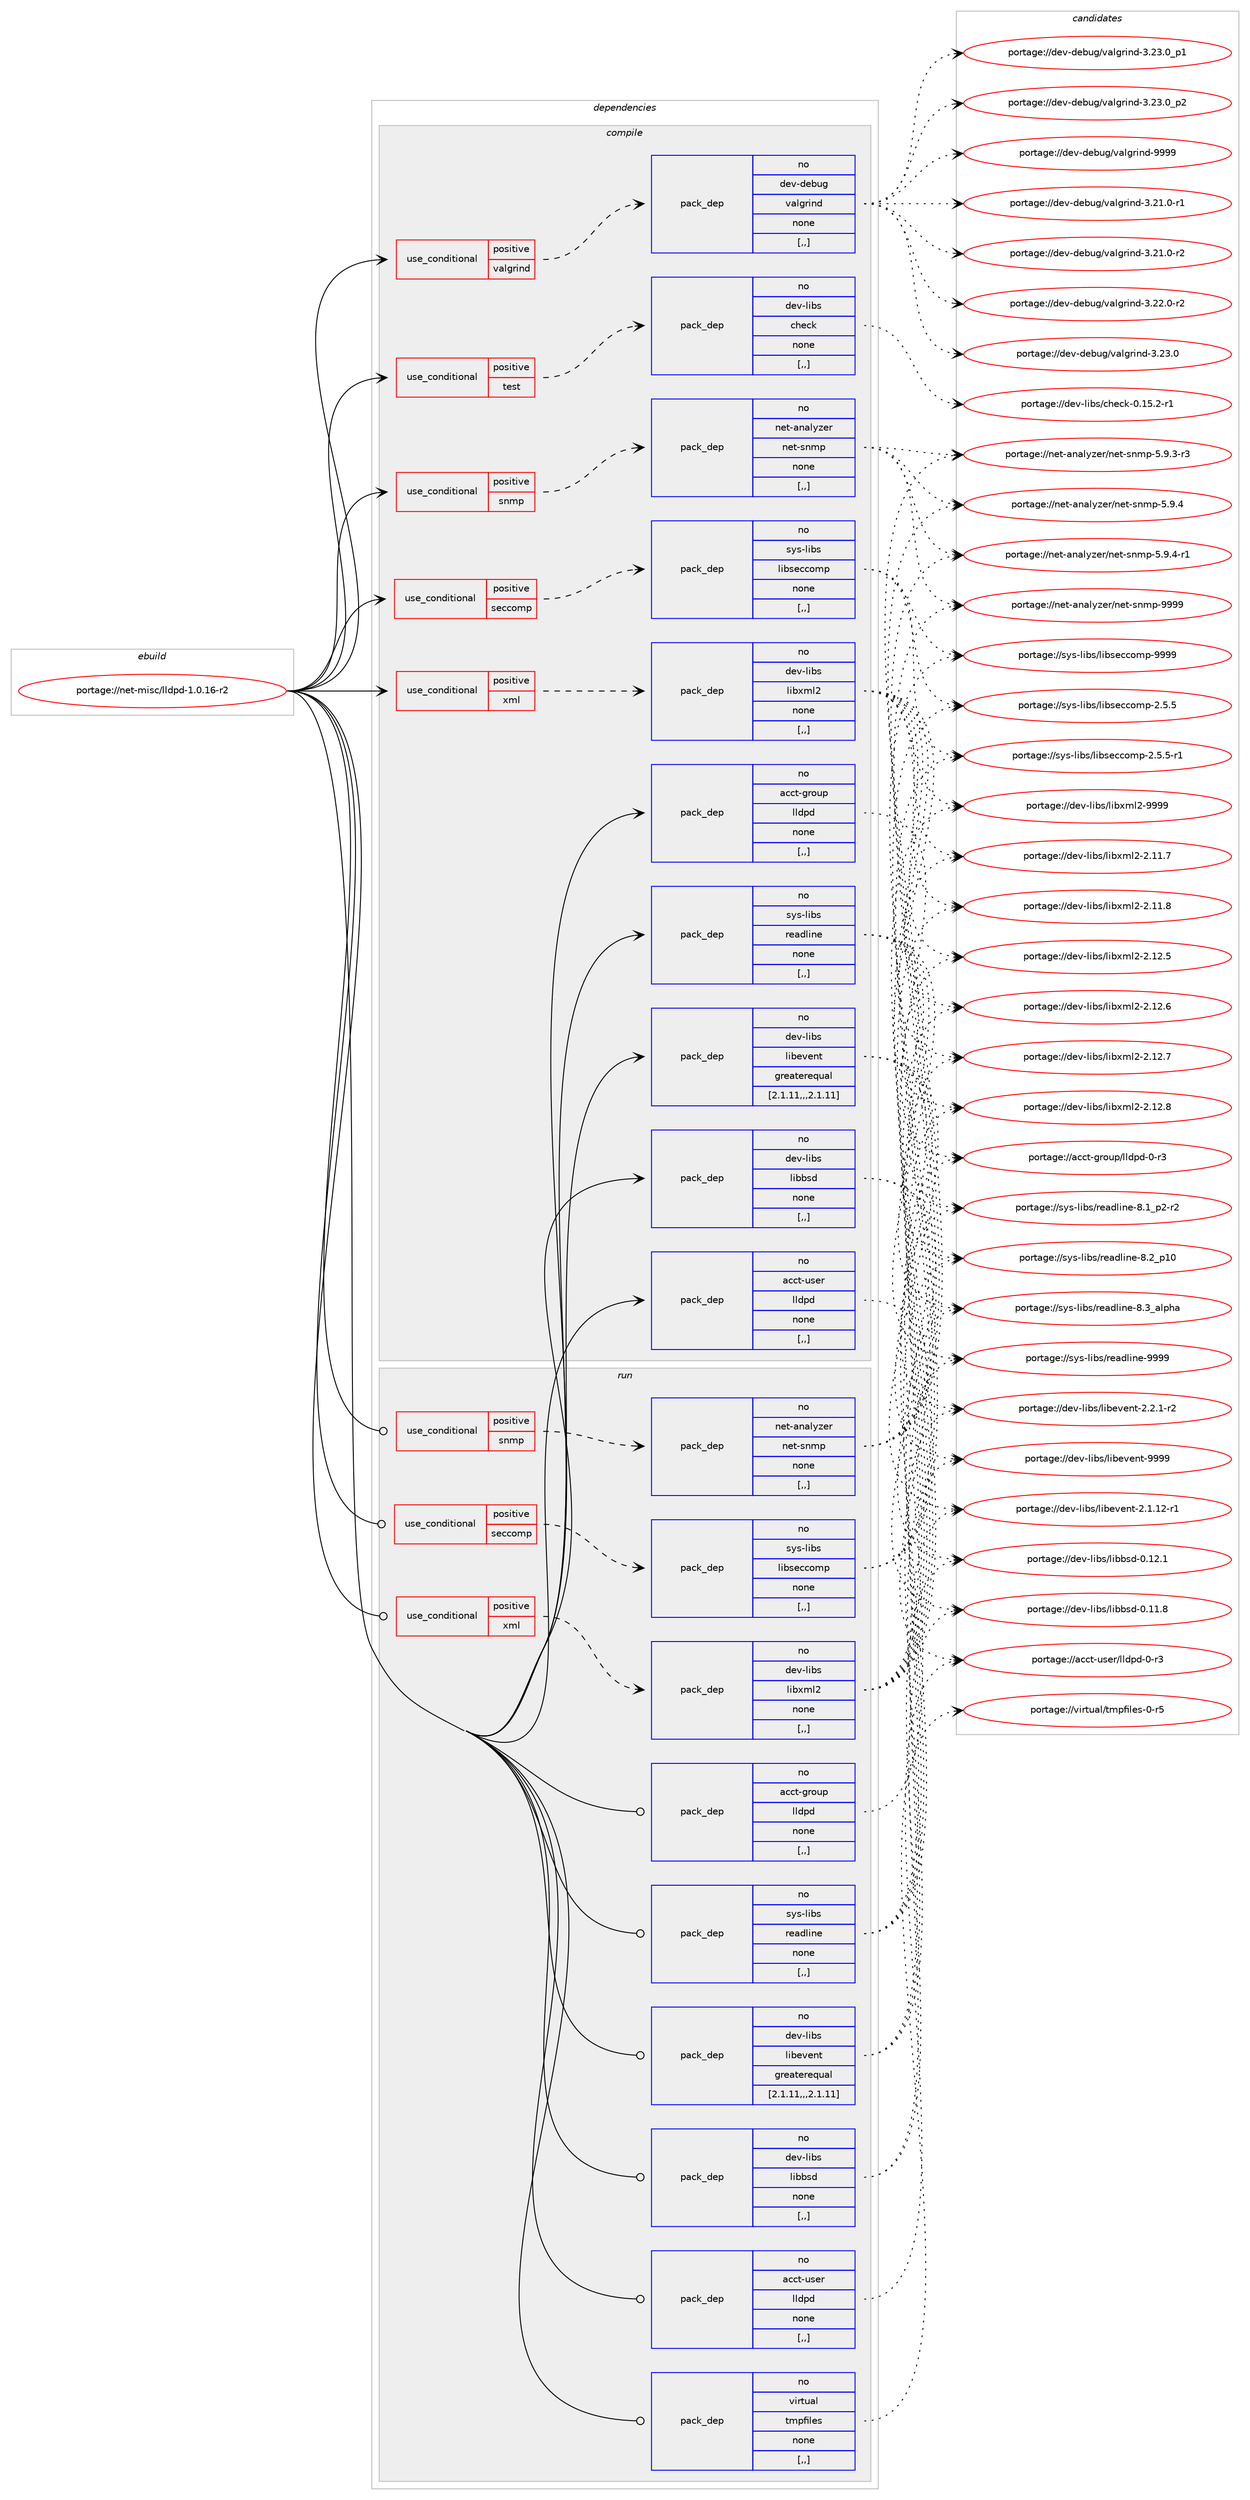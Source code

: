 digraph prolog {

# *************
# Graph options
# *************

newrank=true;
concentrate=true;
compound=true;
graph [rankdir=LR,fontname=Helvetica,fontsize=10,ranksep=1.5];#, ranksep=2.5, nodesep=0.2];
edge  [arrowhead=vee];
node  [fontname=Helvetica,fontsize=10];

# **********
# The ebuild
# **********

subgraph cluster_leftcol {
color=gray;
rank=same;
label=<<i>ebuild</i>>;
id [label="portage://net-misc/lldpd-1.0.16-r2", color=red, width=4, href="../net-misc/lldpd-1.0.16-r2.svg"];
}

# ****************
# The dependencies
# ****************

subgraph cluster_midcol {
color=gray;
label=<<i>dependencies</i>>;
subgraph cluster_compile {
fillcolor="#eeeeee";
style=filled;
label=<<i>compile</i>>;
subgraph cond95429 {
dependency362827 [label=<<TABLE BORDER="0" CELLBORDER="1" CELLSPACING="0" CELLPADDING="4"><TR><TD ROWSPAN="3" CELLPADDING="10">use_conditional</TD></TR><TR><TD>positive</TD></TR><TR><TD>seccomp</TD></TR></TABLE>>, shape=none, color=red];
subgraph pack264783 {
dependency362828 [label=<<TABLE BORDER="0" CELLBORDER="1" CELLSPACING="0" CELLPADDING="4" WIDTH="220"><TR><TD ROWSPAN="6" CELLPADDING="30">pack_dep</TD></TR><TR><TD WIDTH="110">no</TD></TR><TR><TD>sys-libs</TD></TR><TR><TD>libseccomp</TD></TR><TR><TD>none</TD></TR><TR><TD>[,,]</TD></TR></TABLE>>, shape=none, color=blue];
}
dependency362827:e -> dependency362828:w [weight=20,style="dashed",arrowhead="vee"];
}
id:e -> dependency362827:w [weight=20,style="solid",arrowhead="vee"];
subgraph cond95430 {
dependency362829 [label=<<TABLE BORDER="0" CELLBORDER="1" CELLSPACING="0" CELLPADDING="4"><TR><TD ROWSPAN="3" CELLPADDING="10">use_conditional</TD></TR><TR><TD>positive</TD></TR><TR><TD>snmp</TD></TR></TABLE>>, shape=none, color=red];
subgraph pack264784 {
dependency362830 [label=<<TABLE BORDER="0" CELLBORDER="1" CELLSPACING="0" CELLPADDING="4" WIDTH="220"><TR><TD ROWSPAN="6" CELLPADDING="30">pack_dep</TD></TR><TR><TD WIDTH="110">no</TD></TR><TR><TD>net-analyzer</TD></TR><TR><TD>net-snmp</TD></TR><TR><TD>none</TD></TR><TR><TD>[,,]</TD></TR></TABLE>>, shape=none, color=blue];
}
dependency362829:e -> dependency362830:w [weight=20,style="dashed",arrowhead="vee"];
}
id:e -> dependency362829:w [weight=20,style="solid",arrowhead="vee"];
subgraph cond95431 {
dependency362831 [label=<<TABLE BORDER="0" CELLBORDER="1" CELLSPACING="0" CELLPADDING="4"><TR><TD ROWSPAN="3" CELLPADDING="10">use_conditional</TD></TR><TR><TD>positive</TD></TR><TR><TD>test</TD></TR></TABLE>>, shape=none, color=red];
subgraph pack264785 {
dependency362832 [label=<<TABLE BORDER="0" CELLBORDER="1" CELLSPACING="0" CELLPADDING="4" WIDTH="220"><TR><TD ROWSPAN="6" CELLPADDING="30">pack_dep</TD></TR><TR><TD WIDTH="110">no</TD></TR><TR><TD>dev-libs</TD></TR><TR><TD>check</TD></TR><TR><TD>none</TD></TR><TR><TD>[,,]</TD></TR></TABLE>>, shape=none, color=blue];
}
dependency362831:e -> dependency362832:w [weight=20,style="dashed",arrowhead="vee"];
}
id:e -> dependency362831:w [weight=20,style="solid",arrowhead="vee"];
subgraph cond95432 {
dependency362833 [label=<<TABLE BORDER="0" CELLBORDER="1" CELLSPACING="0" CELLPADDING="4"><TR><TD ROWSPAN="3" CELLPADDING="10">use_conditional</TD></TR><TR><TD>positive</TD></TR><TR><TD>valgrind</TD></TR></TABLE>>, shape=none, color=red];
subgraph pack264786 {
dependency362834 [label=<<TABLE BORDER="0" CELLBORDER="1" CELLSPACING="0" CELLPADDING="4" WIDTH="220"><TR><TD ROWSPAN="6" CELLPADDING="30">pack_dep</TD></TR><TR><TD WIDTH="110">no</TD></TR><TR><TD>dev-debug</TD></TR><TR><TD>valgrind</TD></TR><TR><TD>none</TD></TR><TR><TD>[,,]</TD></TR></TABLE>>, shape=none, color=blue];
}
dependency362833:e -> dependency362834:w [weight=20,style="dashed",arrowhead="vee"];
}
id:e -> dependency362833:w [weight=20,style="solid",arrowhead="vee"];
subgraph cond95433 {
dependency362835 [label=<<TABLE BORDER="0" CELLBORDER="1" CELLSPACING="0" CELLPADDING="4"><TR><TD ROWSPAN="3" CELLPADDING="10">use_conditional</TD></TR><TR><TD>positive</TD></TR><TR><TD>xml</TD></TR></TABLE>>, shape=none, color=red];
subgraph pack264787 {
dependency362836 [label=<<TABLE BORDER="0" CELLBORDER="1" CELLSPACING="0" CELLPADDING="4" WIDTH="220"><TR><TD ROWSPAN="6" CELLPADDING="30">pack_dep</TD></TR><TR><TD WIDTH="110">no</TD></TR><TR><TD>dev-libs</TD></TR><TR><TD>libxml2</TD></TR><TR><TD>none</TD></TR><TR><TD>[,,]</TD></TR></TABLE>>, shape=none, color=blue];
}
dependency362835:e -> dependency362836:w [weight=20,style="dashed",arrowhead="vee"];
}
id:e -> dependency362835:w [weight=20,style="solid",arrowhead="vee"];
subgraph pack264788 {
dependency362837 [label=<<TABLE BORDER="0" CELLBORDER="1" CELLSPACING="0" CELLPADDING="4" WIDTH="220"><TR><TD ROWSPAN="6" CELLPADDING="30">pack_dep</TD></TR><TR><TD WIDTH="110">no</TD></TR><TR><TD>acct-group</TD></TR><TR><TD>lldpd</TD></TR><TR><TD>none</TD></TR><TR><TD>[,,]</TD></TR></TABLE>>, shape=none, color=blue];
}
id:e -> dependency362837:w [weight=20,style="solid",arrowhead="vee"];
subgraph pack264789 {
dependency362838 [label=<<TABLE BORDER="0" CELLBORDER="1" CELLSPACING="0" CELLPADDING="4" WIDTH="220"><TR><TD ROWSPAN="6" CELLPADDING="30">pack_dep</TD></TR><TR><TD WIDTH="110">no</TD></TR><TR><TD>acct-user</TD></TR><TR><TD>lldpd</TD></TR><TR><TD>none</TD></TR><TR><TD>[,,]</TD></TR></TABLE>>, shape=none, color=blue];
}
id:e -> dependency362838:w [weight=20,style="solid",arrowhead="vee"];
subgraph pack264790 {
dependency362839 [label=<<TABLE BORDER="0" CELLBORDER="1" CELLSPACING="0" CELLPADDING="4" WIDTH="220"><TR><TD ROWSPAN="6" CELLPADDING="30">pack_dep</TD></TR><TR><TD WIDTH="110">no</TD></TR><TR><TD>dev-libs</TD></TR><TR><TD>libbsd</TD></TR><TR><TD>none</TD></TR><TR><TD>[,,]</TD></TR></TABLE>>, shape=none, color=blue];
}
id:e -> dependency362839:w [weight=20,style="solid",arrowhead="vee"];
subgraph pack264791 {
dependency362840 [label=<<TABLE BORDER="0" CELLBORDER="1" CELLSPACING="0" CELLPADDING="4" WIDTH="220"><TR><TD ROWSPAN="6" CELLPADDING="30">pack_dep</TD></TR><TR><TD WIDTH="110">no</TD></TR><TR><TD>dev-libs</TD></TR><TR><TD>libevent</TD></TR><TR><TD>greaterequal</TD></TR><TR><TD>[2.1.11,,,2.1.11]</TD></TR></TABLE>>, shape=none, color=blue];
}
id:e -> dependency362840:w [weight=20,style="solid",arrowhead="vee"];
subgraph pack264792 {
dependency362841 [label=<<TABLE BORDER="0" CELLBORDER="1" CELLSPACING="0" CELLPADDING="4" WIDTH="220"><TR><TD ROWSPAN="6" CELLPADDING="30">pack_dep</TD></TR><TR><TD WIDTH="110">no</TD></TR><TR><TD>sys-libs</TD></TR><TR><TD>readline</TD></TR><TR><TD>none</TD></TR><TR><TD>[,,]</TD></TR></TABLE>>, shape=none, color=blue];
}
id:e -> dependency362841:w [weight=20,style="solid",arrowhead="vee"];
}
subgraph cluster_compileandrun {
fillcolor="#eeeeee";
style=filled;
label=<<i>compile and run</i>>;
}
subgraph cluster_run {
fillcolor="#eeeeee";
style=filled;
label=<<i>run</i>>;
subgraph cond95434 {
dependency362842 [label=<<TABLE BORDER="0" CELLBORDER="1" CELLSPACING="0" CELLPADDING="4"><TR><TD ROWSPAN="3" CELLPADDING="10">use_conditional</TD></TR><TR><TD>positive</TD></TR><TR><TD>seccomp</TD></TR></TABLE>>, shape=none, color=red];
subgraph pack264793 {
dependency362843 [label=<<TABLE BORDER="0" CELLBORDER="1" CELLSPACING="0" CELLPADDING="4" WIDTH="220"><TR><TD ROWSPAN="6" CELLPADDING="30">pack_dep</TD></TR><TR><TD WIDTH="110">no</TD></TR><TR><TD>sys-libs</TD></TR><TR><TD>libseccomp</TD></TR><TR><TD>none</TD></TR><TR><TD>[,,]</TD></TR></TABLE>>, shape=none, color=blue];
}
dependency362842:e -> dependency362843:w [weight=20,style="dashed",arrowhead="vee"];
}
id:e -> dependency362842:w [weight=20,style="solid",arrowhead="odot"];
subgraph cond95435 {
dependency362844 [label=<<TABLE BORDER="0" CELLBORDER="1" CELLSPACING="0" CELLPADDING="4"><TR><TD ROWSPAN="3" CELLPADDING="10">use_conditional</TD></TR><TR><TD>positive</TD></TR><TR><TD>snmp</TD></TR></TABLE>>, shape=none, color=red];
subgraph pack264794 {
dependency362845 [label=<<TABLE BORDER="0" CELLBORDER="1" CELLSPACING="0" CELLPADDING="4" WIDTH="220"><TR><TD ROWSPAN="6" CELLPADDING="30">pack_dep</TD></TR><TR><TD WIDTH="110">no</TD></TR><TR><TD>net-analyzer</TD></TR><TR><TD>net-snmp</TD></TR><TR><TD>none</TD></TR><TR><TD>[,,]</TD></TR></TABLE>>, shape=none, color=blue];
}
dependency362844:e -> dependency362845:w [weight=20,style="dashed",arrowhead="vee"];
}
id:e -> dependency362844:w [weight=20,style="solid",arrowhead="odot"];
subgraph cond95436 {
dependency362846 [label=<<TABLE BORDER="0" CELLBORDER="1" CELLSPACING="0" CELLPADDING="4"><TR><TD ROWSPAN="3" CELLPADDING="10">use_conditional</TD></TR><TR><TD>positive</TD></TR><TR><TD>xml</TD></TR></TABLE>>, shape=none, color=red];
subgraph pack264795 {
dependency362847 [label=<<TABLE BORDER="0" CELLBORDER="1" CELLSPACING="0" CELLPADDING="4" WIDTH="220"><TR><TD ROWSPAN="6" CELLPADDING="30">pack_dep</TD></TR><TR><TD WIDTH="110">no</TD></TR><TR><TD>dev-libs</TD></TR><TR><TD>libxml2</TD></TR><TR><TD>none</TD></TR><TR><TD>[,,]</TD></TR></TABLE>>, shape=none, color=blue];
}
dependency362846:e -> dependency362847:w [weight=20,style="dashed",arrowhead="vee"];
}
id:e -> dependency362846:w [weight=20,style="solid",arrowhead="odot"];
subgraph pack264796 {
dependency362848 [label=<<TABLE BORDER="0" CELLBORDER="1" CELLSPACING="0" CELLPADDING="4" WIDTH="220"><TR><TD ROWSPAN="6" CELLPADDING="30">pack_dep</TD></TR><TR><TD WIDTH="110">no</TD></TR><TR><TD>acct-group</TD></TR><TR><TD>lldpd</TD></TR><TR><TD>none</TD></TR><TR><TD>[,,]</TD></TR></TABLE>>, shape=none, color=blue];
}
id:e -> dependency362848:w [weight=20,style="solid",arrowhead="odot"];
subgraph pack264797 {
dependency362849 [label=<<TABLE BORDER="0" CELLBORDER="1" CELLSPACING="0" CELLPADDING="4" WIDTH="220"><TR><TD ROWSPAN="6" CELLPADDING="30">pack_dep</TD></TR><TR><TD WIDTH="110">no</TD></TR><TR><TD>acct-user</TD></TR><TR><TD>lldpd</TD></TR><TR><TD>none</TD></TR><TR><TD>[,,]</TD></TR></TABLE>>, shape=none, color=blue];
}
id:e -> dependency362849:w [weight=20,style="solid",arrowhead="odot"];
subgraph pack264798 {
dependency362850 [label=<<TABLE BORDER="0" CELLBORDER="1" CELLSPACING="0" CELLPADDING="4" WIDTH="220"><TR><TD ROWSPAN="6" CELLPADDING="30">pack_dep</TD></TR><TR><TD WIDTH="110">no</TD></TR><TR><TD>dev-libs</TD></TR><TR><TD>libbsd</TD></TR><TR><TD>none</TD></TR><TR><TD>[,,]</TD></TR></TABLE>>, shape=none, color=blue];
}
id:e -> dependency362850:w [weight=20,style="solid",arrowhead="odot"];
subgraph pack264799 {
dependency362851 [label=<<TABLE BORDER="0" CELLBORDER="1" CELLSPACING="0" CELLPADDING="4" WIDTH="220"><TR><TD ROWSPAN="6" CELLPADDING="30">pack_dep</TD></TR><TR><TD WIDTH="110">no</TD></TR><TR><TD>dev-libs</TD></TR><TR><TD>libevent</TD></TR><TR><TD>greaterequal</TD></TR><TR><TD>[2.1.11,,,2.1.11]</TD></TR></TABLE>>, shape=none, color=blue];
}
id:e -> dependency362851:w [weight=20,style="solid",arrowhead="odot"];
subgraph pack264800 {
dependency362852 [label=<<TABLE BORDER="0" CELLBORDER="1" CELLSPACING="0" CELLPADDING="4" WIDTH="220"><TR><TD ROWSPAN="6" CELLPADDING="30">pack_dep</TD></TR><TR><TD WIDTH="110">no</TD></TR><TR><TD>sys-libs</TD></TR><TR><TD>readline</TD></TR><TR><TD>none</TD></TR><TR><TD>[,,]</TD></TR></TABLE>>, shape=none, color=blue];
}
id:e -> dependency362852:w [weight=20,style="solid",arrowhead="odot"];
subgraph pack264801 {
dependency362853 [label=<<TABLE BORDER="0" CELLBORDER="1" CELLSPACING="0" CELLPADDING="4" WIDTH="220"><TR><TD ROWSPAN="6" CELLPADDING="30">pack_dep</TD></TR><TR><TD WIDTH="110">no</TD></TR><TR><TD>virtual</TD></TR><TR><TD>tmpfiles</TD></TR><TR><TD>none</TD></TR><TR><TD>[,,]</TD></TR></TABLE>>, shape=none, color=blue];
}
id:e -> dependency362853:w [weight=20,style="solid",arrowhead="odot"];
}
}

# **************
# The candidates
# **************

subgraph cluster_choices {
rank=same;
color=gray;
label=<<i>candidates</i>>;

subgraph choice264783 {
color=black;
nodesep=1;
choice115121115451081059811547108105981151019999111109112455046534653 [label="portage://sys-libs/libseccomp-2.5.5", color=red, width=4,href="../sys-libs/libseccomp-2.5.5.svg"];
choice1151211154510810598115471081059811510199991111091124550465346534511449 [label="portage://sys-libs/libseccomp-2.5.5-r1", color=red, width=4,href="../sys-libs/libseccomp-2.5.5-r1.svg"];
choice1151211154510810598115471081059811510199991111091124557575757 [label="portage://sys-libs/libseccomp-9999", color=red, width=4,href="../sys-libs/libseccomp-9999.svg"];
dependency362828:e -> choice115121115451081059811547108105981151019999111109112455046534653:w [style=dotted,weight="100"];
dependency362828:e -> choice1151211154510810598115471081059811510199991111091124550465346534511449:w [style=dotted,weight="100"];
dependency362828:e -> choice1151211154510810598115471081059811510199991111091124557575757:w [style=dotted,weight="100"];
}
subgraph choice264784 {
color=black;
nodesep=1;
choice11010111645971109710812112210111447110101116451151101091124553465746514511451 [label="portage://net-analyzer/net-snmp-5.9.3-r3", color=red, width=4,href="../net-analyzer/net-snmp-5.9.3-r3.svg"];
choice1101011164597110971081211221011144711010111645115110109112455346574652 [label="portage://net-analyzer/net-snmp-5.9.4", color=red, width=4,href="../net-analyzer/net-snmp-5.9.4.svg"];
choice11010111645971109710812112210111447110101116451151101091124553465746524511449 [label="portage://net-analyzer/net-snmp-5.9.4-r1", color=red, width=4,href="../net-analyzer/net-snmp-5.9.4-r1.svg"];
choice11010111645971109710812112210111447110101116451151101091124557575757 [label="portage://net-analyzer/net-snmp-9999", color=red, width=4,href="../net-analyzer/net-snmp-9999.svg"];
dependency362830:e -> choice11010111645971109710812112210111447110101116451151101091124553465746514511451:w [style=dotted,weight="100"];
dependency362830:e -> choice1101011164597110971081211221011144711010111645115110109112455346574652:w [style=dotted,weight="100"];
dependency362830:e -> choice11010111645971109710812112210111447110101116451151101091124553465746524511449:w [style=dotted,weight="100"];
dependency362830:e -> choice11010111645971109710812112210111447110101116451151101091124557575757:w [style=dotted,weight="100"];
}
subgraph choice264785 {
color=black;
nodesep=1;
choice1001011184510810598115479910410199107454846495346504511449 [label="portage://dev-libs/check-0.15.2-r1", color=red, width=4,href="../dev-libs/check-0.15.2-r1.svg"];
dependency362832:e -> choice1001011184510810598115479910410199107454846495346504511449:w [style=dotted,weight="100"];
}
subgraph choice264786 {
color=black;
nodesep=1;
choice10010111845100101981171034711897108103114105110100455146504946484511449 [label="portage://dev-debug/valgrind-3.21.0-r1", color=red, width=4,href="../dev-debug/valgrind-3.21.0-r1.svg"];
choice10010111845100101981171034711897108103114105110100455146504946484511450 [label="portage://dev-debug/valgrind-3.21.0-r2", color=red, width=4,href="../dev-debug/valgrind-3.21.0-r2.svg"];
choice10010111845100101981171034711897108103114105110100455146505046484511450 [label="portage://dev-debug/valgrind-3.22.0-r2", color=red, width=4,href="../dev-debug/valgrind-3.22.0-r2.svg"];
choice1001011184510010198117103471189710810311410511010045514650514648 [label="portage://dev-debug/valgrind-3.23.0", color=red, width=4,href="../dev-debug/valgrind-3.23.0.svg"];
choice10010111845100101981171034711897108103114105110100455146505146489511249 [label="portage://dev-debug/valgrind-3.23.0_p1", color=red, width=4,href="../dev-debug/valgrind-3.23.0_p1.svg"];
choice10010111845100101981171034711897108103114105110100455146505146489511250 [label="portage://dev-debug/valgrind-3.23.0_p2", color=red, width=4,href="../dev-debug/valgrind-3.23.0_p2.svg"];
choice100101118451001019811710347118971081031141051101004557575757 [label="portage://dev-debug/valgrind-9999", color=red, width=4,href="../dev-debug/valgrind-9999.svg"];
dependency362834:e -> choice10010111845100101981171034711897108103114105110100455146504946484511449:w [style=dotted,weight="100"];
dependency362834:e -> choice10010111845100101981171034711897108103114105110100455146504946484511450:w [style=dotted,weight="100"];
dependency362834:e -> choice10010111845100101981171034711897108103114105110100455146505046484511450:w [style=dotted,weight="100"];
dependency362834:e -> choice1001011184510010198117103471189710810311410511010045514650514648:w [style=dotted,weight="100"];
dependency362834:e -> choice10010111845100101981171034711897108103114105110100455146505146489511249:w [style=dotted,weight="100"];
dependency362834:e -> choice10010111845100101981171034711897108103114105110100455146505146489511250:w [style=dotted,weight="100"];
dependency362834:e -> choice100101118451001019811710347118971081031141051101004557575757:w [style=dotted,weight="100"];
}
subgraph choice264787 {
color=black;
nodesep=1;
choice100101118451081059811547108105981201091085045504649494655 [label="portage://dev-libs/libxml2-2.11.7", color=red, width=4,href="../dev-libs/libxml2-2.11.7.svg"];
choice100101118451081059811547108105981201091085045504649494656 [label="portage://dev-libs/libxml2-2.11.8", color=red, width=4,href="../dev-libs/libxml2-2.11.8.svg"];
choice100101118451081059811547108105981201091085045504649504653 [label="portage://dev-libs/libxml2-2.12.5", color=red, width=4,href="../dev-libs/libxml2-2.12.5.svg"];
choice100101118451081059811547108105981201091085045504649504654 [label="portage://dev-libs/libxml2-2.12.6", color=red, width=4,href="../dev-libs/libxml2-2.12.6.svg"];
choice100101118451081059811547108105981201091085045504649504655 [label="portage://dev-libs/libxml2-2.12.7", color=red, width=4,href="../dev-libs/libxml2-2.12.7.svg"];
choice100101118451081059811547108105981201091085045504649504656 [label="portage://dev-libs/libxml2-2.12.8", color=red, width=4,href="../dev-libs/libxml2-2.12.8.svg"];
choice10010111845108105981154710810598120109108504557575757 [label="portage://dev-libs/libxml2-9999", color=red, width=4,href="../dev-libs/libxml2-9999.svg"];
dependency362836:e -> choice100101118451081059811547108105981201091085045504649494655:w [style=dotted,weight="100"];
dependency362836:e -> choice100101118451081059811547108105981201091085045504649494656:w [style=dotted,weight="100"];
dependency362836:e -> choice100101118451081059811547108105981201091085045504649504653:w [style=dotted,weight="100"];
dependency362836:e -> choice100101118451081059811547108105981201091085045504649504654:w [style=dotted,weight="100"];
dependency362836:e -> choice100101118451081059811547108105981201091085045504649504655:w [style=dotted,weight="100"];
dependency362836:e -> choice100101118451081059811547108105981201091085045504649504656:w [style=dotted,weight="100"];
dependency362836:e -> choice10010111845108105981154710810598120109108504557575757:w [style=dotted,weight="100"];
}
subgraph choice264788 {
color=black;
nodesep=1;
choice979999116451031141111171124710810810011210045484511451 [label="portage://acct-group/lldpd-0-r3", color=red, width=4,href="../acct-group/lldpd-0-r3.svg"];
dependency362837:e -> choice979999116451031141111171124710810810011210045484511451:w [style=dotted,weight="100"];
}
subgraph choice264789 {
color=black;
nodesep=1;
choice979999116451171151011144710810810011210045484511451 [label="portage://acct-user/lldpd-0-r3", color=red, width=4,href="../acct-user/lldpd-0-r3.svg"];
dependency362838:e -> choice979999116451171151011144710810810011210045484511451:w [style=dotted,weight="100"];
}
subgraph choice264790 {
color=black;
nodesep=1;
choice100101118451081059811547108105989811510045484649494656 [label="portage://dev-libs/libbsd-0.11.8", color=red, width=4,href="../dev-libs/libbsd-0.11.8.svg"];
choice100101118451081059811547108105989811510045484649504649 [label="portage://dev-libs/libbsd-0.12.1", color=red, width=4,href="../dev-libs/libbsd-0.12.1.svg"];
dependency362839:e -> choice100101118451081059811547108105989811510045484649494656:w [style=dotted,weight="100"];
dependency362839:e -> choice100101118451081059811547108105989811510045484649504649:w [style=dotted,weight="100"];
}
subgraph choice264791 {
color=black;
nodesep=1;
choice10010111845108105981154710810598101118101110116455046494649504511449 [label="portage://dev-libs/libevent-2.1.12-r1", color=red, width=4,href="../dev-libs/libevent-2.1.12-r1.svg"];
choice100101118451081059811547108105981011181011101164550465046494511450 [label="portage://dev-libs/libevent-2.2.1-r2", color=red, width=4,href="../dev-libs/libevent-2.2.1-r2.svg"];
choice100101118451081059811547108105981011181011101164557575757 [label="portage://dev-libs/libevent-9999", color=red, width=4,href="../dev-libs/libevent-9999.svg"];
dependency362840:e -> choice10010111845108105981154710810598101118101110116455046494649504511449:w [style=dotted,weight="100"];
dependency362840:e -> choice100101118451081059811547108105981011181011101164550465046494511450:w [style=dotted,weight="100"];
dependency362840:e -> choice100101118451081059811547108105981011181011101164557575757:w [style=dotted,weight="100"];
}
subgraph choice264792 {
color=black;
nodesep=1;
choice115121115451081059811547114101971001081051101014556464995112504511450 [label="portage://sys-libs/readline-8.1_p2-r2", color=red, width=4,href="../sys-libs/readline-8.1_p2-r2.svg"];
choice1151211154510810598115471141019710010810511010145564650951124948 [label="portage://sys-libs/readline-8.2_p10", color=red, width=4,href="../sys-libs/readline-8.2_p10.svg"];
choice1151211154510810598115471141019710010810511010145564651959710811210497 [label="portage://sys-libs/readline-8.3_alpha", color=red, width=4,href="../sys-libs/readline-8.3_alpha.svg"];
choice115121115451081059811547114101971001081051101014557575757 [label="portage://sys-libs/readline-9999", color=red, width=4,href="../sys-libs/readline-9999.svg"];
dependency362841:e -> choice115121115451081059811547114101971001081051101014556464995112504511450:w [style=dotted,weight="100"];
dependency362841:e -> choice1151211154510810598115471141019710010810511010145564650951124948:w [style=dotted,weight="100"];
dependency362841:e -> choice1151211154510810598115471141019710010810511010145564651959710811210497:w [style=dotted,weight="100"];
dependency362841:e -> choice115121115451081059811547114101971001081051101014557575757:w [style=dotted,weight="100"];
}
subgraph choice264793 {
color=black;
nodesep=1;
choice115121115451081059811547108105981151019999111109112455046534653 [label="portage://sys-libs/libseccomp-2.5.5", color=red, width=4,href="../sys-libs/libseccomp-2.5.5.svg"];
choice1151211154510810598115471081059811510199991111091124550465346534511449 [label="portage://sys-libs/libseccomp-2.5.5-r1", color=red, width=4,href="../sys-libs/libseccomp-2.5.5-r1.svg"];
choice1151211154510810598115471081059811510199991111091124557575757 [label="portage://sys-libs/libseccomp-9999", color=red, width=4,href="../sys-libs/libseccomp-9999.svg"];
dependency362843:e -> choice115121115451081059811547108105981151019999111109112455046534653:w [style=dotted,weight="100"];
dependency362843:e -> choice1151211154510810598115471081059811510199991111091124550465346534511449:w [style=dotted,weight="100"];
dependency362843:e -> choice1151211154510810598115471081059811510199991111091124557575757:w [style=dotted,weight="100"];
}
subgraph choice264794 {
color=black;
nodesep=1;
choice11010111645971109710812112210111447110101116451151101091124553465746514511451 [label="portage://net-analyzer/net-snmp-5.9.3-r3", color=red, width=4,href="../net-analyzer/net-snmp-5.9.3-r3.svg"];
choice1101011164597110971081211221011144711010111645115110109112455346574652 [label="portage://net-analyzer/net-snmp-5.9.4", color=red, width=4,href="../net-analyzer/net-snmp-5.9.4.svg"];
choice11010111645971109710812112210111447110101116451151101091124553465746524511449 [label="portage://net-analyzer/net-snmp-5.9.4-r1", color=red, width=4,href="../net-analyzer/net-snmp-5.9.4-r1.svg"];
choice11010111645971109710812112210111447110101116451151101091124557575757 [label="portage://net-analyzer/net-snmp-9999", color=red, width=4,href="../net-analyzer/net-snmp-9999.svg"];
dependency362845:e -> choice11010111645971109710812112210111447110101116451151101091124553465746514511451:w [style=dotted,weight="100"];
dependency362845:e -> choice1101011164597110971081211221011144711010111645115110109112455346574652:w [style=dotted,weight="100"];
dependency362845:e -> choice11010111645971109710812112210111447110101116451151101091124553465746524511449:w [style=dotted,weight="100"];
dependency362845:e -> choice11010111645971109710812112210111447110101116451151101091124557575757:w [style=dotted,weight="100"];
}
subgraph choice264795 {
color=black;
nodesep=1;
choice100101118451081059811547108105981201091085045504649494655 [label="portage://dev-libs/libxml2-2.11.7", color=red, width=4,href="../dev-libs/libxml2-2.11.7.svg"];
choice100101118451081059811547108105981201091085045504649494656 [label="portage://dev-libs/libxml2-2.11.8", color=red, width=4,href="../dev-libs/libxml2-2.11.8.svg"];
choice100101118451081059811547108105981201091085045504649504653 [label="portage://dev-libs/libxml2-2.12.5", color=red, width=4,href="../dev-libs/libxml2-2.12.5.svg"];
choice100101118451081059811547108105981201091085045504649504654 [label="portage://dev-libs/libxml2-2.12.6", color=red, width=4,href="../dev-libs/libxml2-2.12.6.svg"];
choice100101118451081059811547108105981201091085045504649504655 [label="portage://dev-libs/libxml2-2.12.7", color=red, width=4,href="../dev-libs/libxml2-2.12.7.svg"];
choice100101118451081059811547108105981201091085045504649504656 [label="portage://dev-libs/libxml2-2.12.8", color=red, width=4,href="../dev-libs/libxml2-2.12.8.svg"];
choice10010111845108105981154710810598120109108504557575757 [label="portage://dev-libs/libxml2-9999", color=red, width=4,href="../dev-libs/libxml2-9999.svg"];
dependency362847:e -> choice100101118451081059811547108105981201091085045504649494655:w [style=dotted,weight="100"];
dependency362847:e -> choice100101118451081059811547108105981201091085045504649494656:w [style=dotted,weight="100"];
dependency362847:e -> choice100101118451081059811547108105981201091085045504649504653:w [style=dotted,weight="100"];
dependency362847:e -> choice100101118451081059811547108105981201091085045504649504654:w [style=dotted,weight="100"];
dependency362847:e -> choice100101118451081059811547108105981201091085045504649504655:w [style=dotted,weight="100"];
dependency362847:e -> choice100101118451081059811547108105981201091085045504649504656:w [style=dotted,weight="100"];
dependency362847:e -> choice10010111845108105981154710810598120109108504557575757:w [style=dotted,weight="100"];
}
subgraph choice264796 {
color=black;
nodesep=1;
choice979999116451031141111171124710810810011210045484511451 [label="portage://acct-group/lldpd-0-r3", color=red, width=4,href="../acct-group/lldpd-0-r3.svg"];
dependency362848:e -> choice979999116451031141111171124710810810011210045484511451:w [style=dotted,weight="100"];
}
subgraph choice264797 {
color=black;
nodesep=1;
choice979999116451171151011144710810810011210045484511451 [label="portage://acct-user/lldpd-0-r3", color=red, width=4,href="../acct-user/lldpd-0-r3.svg"];
dependency362849:e -> choice979999116451171151011144710810810011210045484511451:w [style=dotted,weight="100"];
}
subgraph choice264798 {
color=black;
nodesep=1;
choice100101118451081059811547108105989811510045484649494656 [label="portage://dev-libs/libbsd-0.11.8", color=red, width=4,href="../dev-libs/libbsd-0.11.8.svg"];
choice100101118451081059811547108105989811510045484649504649 [label="portage://dev-libs/libbsd-0.12.1", color=red, width=4,href="../dev-libs/libbsd-0.12.1.svg"];
dependency362850:e -> choice100101118451081059811547108105989811510045484649494656:w [style=dotted,weight="100"];
dependency362850:e -> choice100101118451081059811547108105989811510045484649504649:w [style=dotted,weight="100"];
}
subgraph choice264799 {
color=black;
nodesep=1;
choice10010111845108105981154710810598101118101110116455046494649504511449 [label="portage://dev-libs/libevent-2.1.12-r1", color=red, width=4,href="../dev-libs/libevent-2.1.12-r1.svg"];
choice100101118451081059811547108105981011181011101164550465046494511450 [label="portage://dev-libs/libevent-2.2.1-r2", color=red, width=4,href="../dev-libs/libevent-2.2.1-r2.svg"];
choice100101118451081059811547108105981011181011101164557575757 [label="portage://dev-libs/libevent-9999", color=red, width=4,href="../dev-libs/libevent-9999.svg"];
dependency362851:e -> choice10010111845108105981154710810598101118101110116455046494649504511449:w [style=dotted,weight="100"];
dependency362851:e -> choice100101118451081059811547108105981011181011101164550465046494511450:w [style=dotted,weight="100"];
dependency362851:e -> choice100101118451081059811547108105981011181011101164557575757:w [style=dotted,weight="100"];
}
subgraph choice264800 {
color=black;
nodesep=1;
choice115121115451081059811547114101971001081051101014556464995112504511450 [label="portage://sys-libs/readline-8.1_p2-r2", color=red, width=4,href="../sys-libs/readline-8.1_p2-r2.svg"];
choice1151211154510810598115471141019710010810511010145564650951124948 [label="portage://sys-libs/readline-8.2_p10", color=red, width=4,href="../sys-libs/readline-8.2_p10.svg"];
choice1151211154510810598115471141019710010810511010145564651959710811210497 [label="portage://sys-libs/readline-8.3_alpha", color=red, width=4,href="../sys-libs/readline-8.3_alpha.svg"];
choice115121115451081059811547114101971001081051101014557575757 [label="portage://sys-libs/readline-9999", color=red, width=4,href="../sys-libs/readline-9999.svg"];
dependency362852:e -> choice115121115451081059811547114101971001081051101014556464995112504511450:w [style=dotted,weight="100"];
dependency362852:e -> choice1151211154510810598115471141019710010810511010145564650951124948:w [style=dotted,weight="100"];
dependency362852:e -> choice1151211154510810598115471141019710010810511010145564651959710811210497:w [style=dotted,weight="100"];
dependency362852:e -> choice115121115451081059811547114101971001081051101014557575757:w [style=dotted,weight="100"];
}
subgraph choice264801 {
color=black;
nodesep=1;
choice118105114116117971084711610911210210510810111545484511453 [label="portage://virtual/tmpfiles-0-r5", color=red, width=4,href="../virtual/tmpfiles-0-r5.svg"];
dependency362853:e -> choice118105114116117971084711610911210210510810111545484511453:w [style=dotted,weight="100"];
}
}

}
